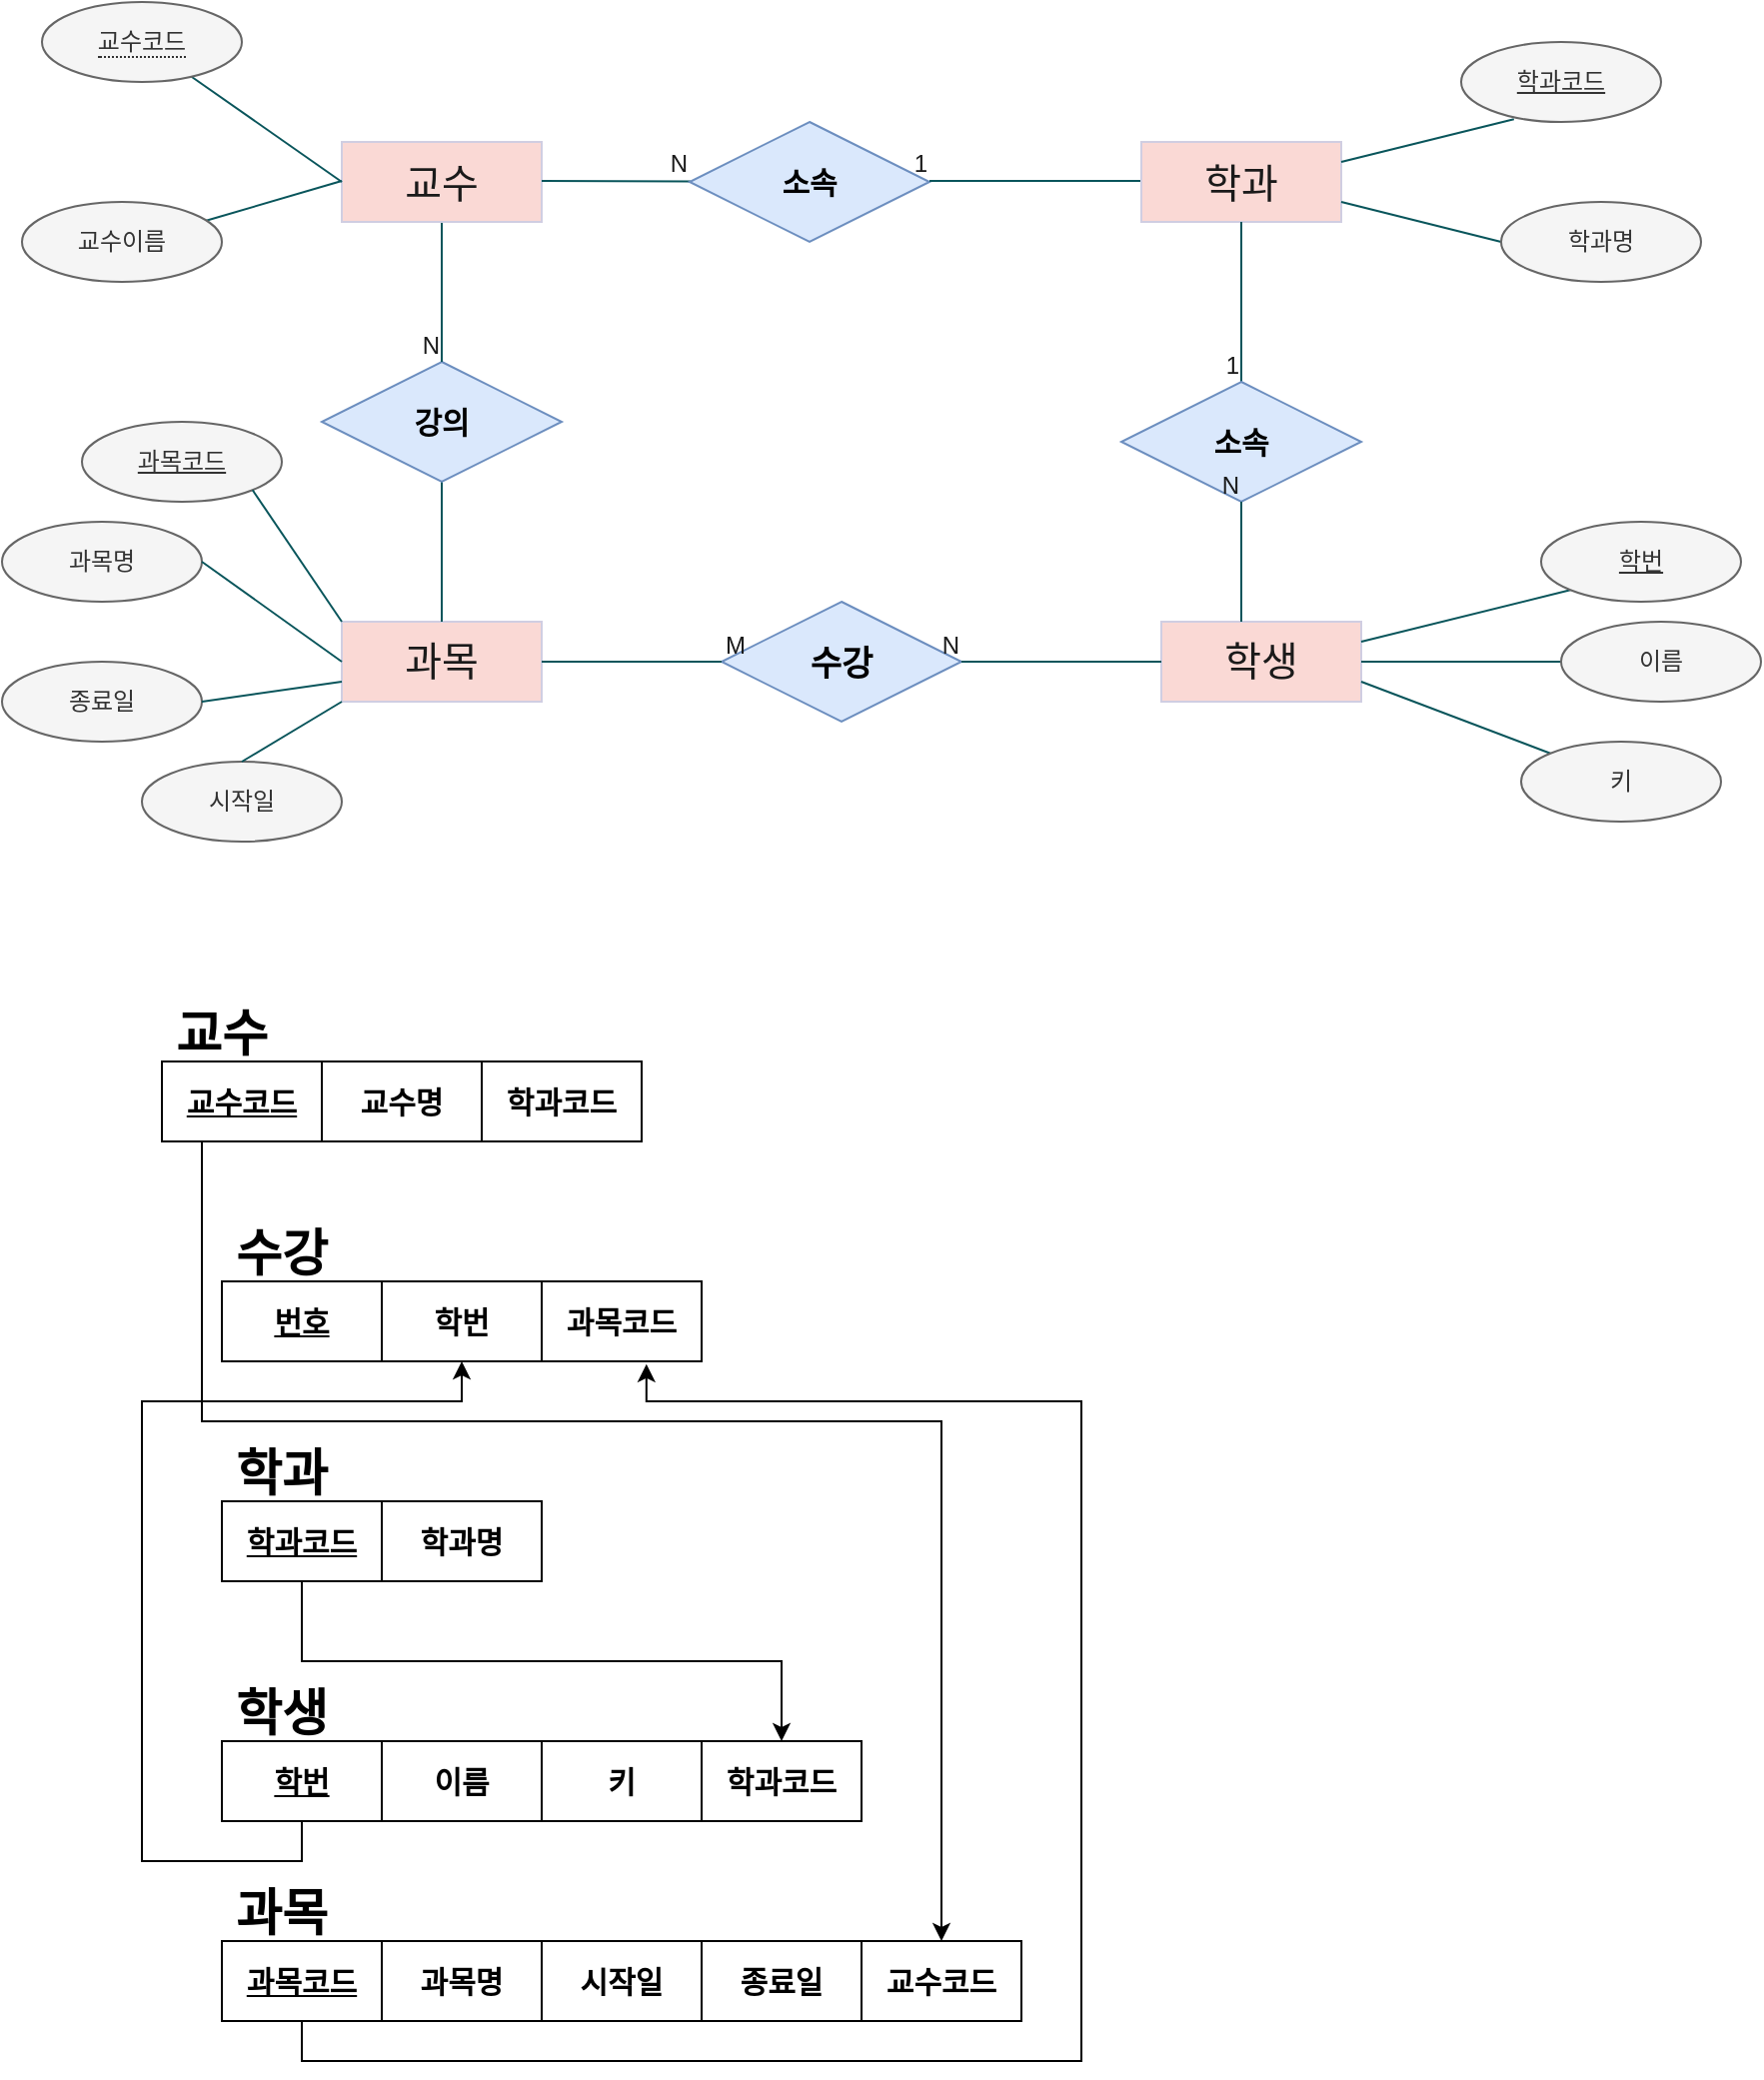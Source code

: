 <mxfile version="21.6.1" type="github">
  <diagram name="페이지-1" id="LqjX61a4NzzyeLhwtiKW">
    <mxGraphModel dx="1050" dy="541" grid="1" gridSize="10" guides="1" tooltips="1" connect="1" arrows="1" fold="1" page="1" pageScale="1" pageWidth="827" pageHeight="1169" math="0" shadow="0">
      <root>
        <mxCell id="0" />
        <mxCell id="1" parent="0" />
        <mxCell id="sbezZ0vjDcKAFP6THF-A-2" value="학생" style="whiteSpace=wrap;html=1;align=center;hachureGap=4;strokeColor=#D0CEE2;fontFamily=Architects Daughter;fontSource=https%3A%2F%2Ffonts.googleapis.com%2Fcss%3Ffamily%3DArchitects%2BDaughter;fontSize=20;fontColor=#1A1A1A;fillColor=#FAD9D5;labelBackgroundColor=none;rounded=0;" parent="1" vertex="1">
          <mxGeometry x="590" y="360" width="100" height="40" as="geometry" />
        </mxCell>
        <mxCell id="sbezZ0vjDcKAFP6THF-A-3" value="과목" style="whiteSpace=wrap;html=1;align=center;hachureGap=4;strokeColor=#D0CEE2;fontFamily=Architects Daughter;fontSource=https%3A%2F%2Ffonts.googleapis.com%2Fcss%3Ffamily%3DArchitects%2BDaughter;fontSize=20;fontColor=#1A1A1A;fillColor=#FAD9D5;labelBackgroundColor=none;rounded=0;" parent="1" vertex="1">
          <mxGeometry x="180" y="360" width="100" height="40" as="geometry" />
        </mxCell>
        <mxCell id="sbezZ0vjDcKAFP6THF-A-5" value="&lt;b&gt;&lt;font style=&quot;font-size: 17px;&quot;&gt;수강&lt;/font&gt;&lt;/b&gt;" style="shape=rhombus;perimeter=rhombusPerimeter;whiteSpace=wrap;html=1;align=center;hachureGap=4;strokeColor=#6c8ebf;fontFamily=Architects Daughter;fontSource=https%3A%2F%2Ffonts.googleapis.com%2Fcss%3Ffamily%3DArchitects%2BDaughter;fontSize=20;fillColor=#dae8fc;labelBackgroundColor=none;rounded=0;" parent="1" vertex="1">
          <mxGeometry x="370" y="350" width="120" height="60" as="geometry" />
        </mxCell>
        <mxCell id="sbezZ0vjDcKAFP6THF-A-9" value="" style="endArrow=none;html=1;rounded=0;strokeColor=#09555B;fontColor=default;labelBackgroundColor=none;" parent="1" edge="1">
          <mxGeometry relative="1" as="geometry">
            <mxPoint x="370" y="380" as="sourcePoint" />
            <mxPoint x="280" y="380" as="targetPoint" />
          </mxGeometry>
        </mxCell>
        <mxCell id="sbezZ0vjDcKAFP6THF-A-10" value="M" style="resizable=0;html=1;whiteSpace=wrap;align=left;verticalAlign=bottom;strokeColor=#D0CEE2;fontColor=#1A1A1A;fillColor=#FAD9D5;labelBackgroundColor=none;rounded=0;" parent="sbezZ0vjDcKAFP6THF-A-9" connectable="0" vertex="1">
          <mxGeometry x="-1" relative="1" as="geometry" />
        </mxCell>
        <mxCell id="sbezZ0vjDcKAFP6THF-A-11" value="" style="resizable=0;html=1;whiteSpace=wrap;align=right;verticalAlign=bottom;strokeColor=#D0CEE2;fontColor=#1A1A1A;fillColor=#FAD9D5;labelBackgroundColor=none;rounded=0;" parent="sbezZ0vjDcKAFP6THF-A-9" connectable="0" vertex="1">
          <mxGeometry x="1" relative="1" as="geometry" />
        </mxCell>
        <mxCell id="sbezZ0vjDcKAFP6THF-A-12" value="" style="endArrow=none;html=1;rounded=0;strokeColor=#09555B;fontColor=default;exitX=0;exitY=0.5;exitDx=0;exitDy=0;labelBackgroundColor=none;entryX=1;entryY=0.5;entryDx=0;entryDy=0;" parent="1" source="sbezZ0vjDcKAFP6THF-A-2" target="sbezZ0vjDcKAFP6THF-A-5" edge="1">
          <mxGeometry relative="1" as="geometry">
            <mxPoint x="580" y="379.5" as="sourcePoint" />
            <mxPoint x="490" y="379.5" as="targetPoint" />
          </mxGeometry>
        </mxCell>
        <mxCell id="sbezZ0vjDcKAFP6THF-A-13" value="N" style="resizable=0;html=1;whiteSpace=wrap;align=right;verticalAlign=bottom;strokeColor=#D0CEE2;fontColor=#1A1A1A;fillColor=#FAD9D5;labelBackgroundColor=none;rounded=0;" parent="sbezZ0vjDcKAFP6THF-A-12" connectable="0" vertex="1">
          <mxGeometry x="1" relative="1" as="geometry" />
        </mxCell>
        <mxCell id="sbezZ0vjDcKAFP6THF-A-14" value="과목코드" style="ellipse;whiteSpace=wrap;html=1;align=center;fontStyle=4;strokeColor=#666666;fontColor=#333333;fillColor=#f5f5f5;labelBackgroundColor=none;rounded=0;" parent="1" vertex="1">
          <mxGeometry x="50" y="260" width="100" height="40" as="geometry" />
        </mxCell>
        <mxCell id="sbezZ0vjDcKAFP6THF-A-15" value="시작일" style="ellipse;whiteSpace=wrap;html=1;align=center;strokeColor=#666666;fontColor=#333333;fillColor=#f5f5f5;labelBackgroundColor=none;rounded=0;" parent="1" vertex="1">
          <mxGeometry x="80" y="430" width="100" height="40" as="geometry" />
        </mxCell>
        <mxCell id="sbezZ0vjDcKAFP6THF-A-16" value="종료일" style="ellipse;whiteSpace=wrap;html=1;align=center;strokeColor=#666666;fontColor=#333333;fillColor=#f5f5f5;labelBackgroundColor=none;rounded=0;" parent="1" vertex="1">
          <mxGeometry x="10" y="380" width="100" height="40" as="geometry" />
        </mxCell>
        <mxCell id="sbezZ0vjDcKAFP6THF-A-17" value="과목명" style="ellipse;whiteSpace=wrap;html=1;align=center;strokeColor=#666666;fontColor=#333333;fillColor=#f5f5f5;labelBackgroundColor=none;rounded=0;" parent="1" vertex="1">
          <mxGeometry x="10" y="310" width="100" height="40" as="geometry" />
        </mxCell>
        <mxCell id="sbezZ0vjDcKAFP6THF-A-18" value="" style="endArrow=none;html=1;rounded=0;strokeColor=#09555B;fontColor=default;entryX=0;entryY=0;entryDx=0;entryDy=0;exitX=1;exitY=1;exitDx=0;exitDy=0;labelBackgroundColor=none;" parent="1" source="sbezZ0vjDcKAFP6THF-A-14" target="sbezZ0vjDcKAFP6THF-A-3" edge="1">
          <mxGeometry relative="1" as="geometry">
            <mxPoint x="140" y="270" as="sourcePoint" />
            <mxPoint x="300" y="270" as="targetPoint" />
          </mxGeometry>
        </mxCell>
        <mxCell id="sbezZ0vjDcKAFP6THF-A-20" value="" style="endArrow=none;html=1;rounded=0;strokeColor=#09555B;fontColor=default;entryX=0;entryY=0.5;entryDx=0;entryDy=0;exitX=1;exitY=0.5;exitDx=0;exitDy=0;labelBackgroundColor=none;" parent="1" source="sbezZ0vjDcKAFP6THF-A-17" target="sbezZ0vjDcKAFP6THF-A-3" edge="1">
          <mxGeometry relative="1" as="geometry">
            <mxPoint x="110" y="329.5" as="sourcePoint" />
            <mxPoint x="270" y="329.5" as="targetPoint" />
          </mxGeometry>
        </mxCell>
        <mxCell id="sbezZ0vjDcKAFP6THF-A-21" value="" style="endArrow=none;html=1;rounded=0;strokeColor=#09555B;fontColor=default;entryX=0;entryY=0.75;entryDx=0;entryDy=0;labelBackgroundColor=none;" parent="1" target="sbezZ0vjDcKAFP6THF-A-3" edge="1">
          <mxGeometry relative="1" as="geometry">
            <mxPoint x="110" y="400" as="sourcePoint" />
            <mxPoint x="270" y="400" as="targetPoint" />
          </mxGeometry>
        </mxCell>
        <mxCell id="sbezZ0vjDcKAFP6THF-A-22" value="" style="endArrow=none;html=1;rounded=0;strokeColor=#09555B;fontColor=default;entryX=0;entryY=1;entryDx=0;entryDy=0;exitX=0.5;exitY=0;exitDx=0;exitDy=0;labelBackgroundColor=none;" parent="1" source="sbezZ0vjDcKAFP6THF-A-15" target="sbezZ0vjDcKAFP6THF-A-3" edge="1">
          <mxGeometry relative="1" as="geometry">
            <mxPoint x="190" y="430" as="sourcePoint" />
            <mxPoint x="350" y="430" as="targetPoint" />
            <Array as="points" />
          </mxGeometry>
        </mxCell>
        <mxCell id="sbezZ0vjDcKAFP6THF-A-24" value="" style="endArrow=none;html=1;rounded=0;strokeColor=#09555B;fontColor=default;exitX=0.5;exitY=0;exitDx=0;exitDy=0;labelBackgroundColor=none;" parent="1" source="sbezZ0vjDcKAFP6THF-A-3" target="sbezZ0vjDcKAFP6THF-A-26" edge="1">
          <mxGeometry relative="1" as="geometry">
            <mxPoint x="220" y="350" as="sourcePoint" />
            <mxPoint x="230" y="250" as="targetPoint" />
          </mxGeometry>
        </mxCell>
        <mxCell id="sbezZ0vjDcKAFP6THF-A-25" value="1" style="resizable=0;html=1;whiteSpace=wrap;align=right;verticalAlign=bottom;strokeColor=#D0CEE2;fontColor=#1A1A1A;fillColor=#FAD9D5;labelBackgroundColor=none;rounded=0;" parent="sbezZ0vjDcKAFP6THF-A-24" connectable="0" vertex="1">
          <mxGeometry x="1" relative="1" as="geometry" />
        </mxCell>
        <mxCell id="sbezZ0vjDcKAFP6THF-A-26" value="&lt;font style=&quot;font-size: 15px;&quot;&gt;&lt;b&gt;강의&lt;/b&gt;&lt;/font&gt;" style="shape=rhombus;perimeter=rhombusPerimeter;whiteSpace=wrap;html=1;align=center;strokeColor=#6c8ebf;fillColor=#dae8fc;labelBackgroundColor=none;rounded=0;" parent="1" vertex="1">
          <mxGeometry x="170" y="230" width="120" height="60" as="geometry" />
        </mxCell>
        <mxCell id="sbezZ0vjDcKAFP6THF-A-27" value="" style="endArrow=none;html=1;rounded=0;strokeColor=#09555B;fontColor=default;entryX=0.5;entryY=0;entryDx=0;entryDy=0;labelBackgroundColor=none;" parent="1" target="sbezZ0vjDcKAFP6THF-A-26" edge="1">
          <mxGeometry relative="1" as="geometry">
            <mxPoint x="230" y="160" as="sourcePoint" />
            <mxPoint x="280" y="210" as="targetPoint" />
          </mxGeometry>
        </mxCell>
        <mxCell id="sbezZ0vjDcKAFP6THF-A-28" value="N" style="resizable=0;html=1;whiteSpace=wrap;align=right;verticalAlign=bottom;strokeColor=#D0CEE2;fontColor=#1A1A1A;fillColor=#FAD9D5;labelBackgroundColor=none;rounded=0;" parent="sbezZ0vjDcKAFP6THF-A-27" connectable="0" vertex="1">
          <mxGeometry x="1" relative="1" as="geometry" />
        </mxCell>
        <mxCell id="sbezZ0vjDcKAFP6THF-A-29" value="&lt;font style=&quot;font-size: 20px;&quot;&gt;교수&lt;/font&gt;" style="whiteSpace=wrap;html=1;align=center;strokeColor=#D0CEE2;fontColor=#1A1A1A;fillColor=#FAD9D5;labelBackgroundColor=none;rounded=0;" parent="1" vertex="1">
          <mxGeometry x="180" y="120" width="100" height="40" as="geometry" />
        </mxCell>
        <mxCell id="sbezZ0vjDcKAFP6THF-A-31" value="" style="endArrow=none;html=1;rounded=0;strokeColor=#09555B;fontColor=default;labelBackgroundColor=none;" parent="1" edge="1">
          <mxGeometry relative="1" as="geometry">
            <mxPoint x="110" y="160" as="sourcePoint" />
            <mxPoint x="180" y="139.5" as="targetPoint" />
          </mxGeometry>
        </mxCell>
        <mxCell id="sbezZ0vjDcKAFP6THF-A-32" value="" style="endArrow=none;html=1;rounded=0;strokeColor=#09555B;fontColor=default;labelBackgroundColor=none;" parent="1" target="sbezZ0vjDcKAFP6THF-A-33" edge="1">
          <mxGeometry relative="1" as="geometry">
            <mxPoint x="180" y="140" as="sourcePoint" />
            <mxPoint x="180" y="130" as="targetPoint" />
          </mxGeometry>
        </mxCell>
        <mxCell id="sbezZ0vjDcKAFP6THF-A-33" value="&lt;span style=&quot;border-bottom: 1px dotted&quot;&gt;교수코드&lt;/span&gt;" style="ellipse;whiteSpace=wrap;html=1;align=center;strokeColor=#666666;fontColor=#333333;fillColor=#f5f5f5;labelBackgroundColor=none;rounded=0;" parent="1" vertex="1">
          <mxGeometry x="30" y="50" width="100" height="40" as="geometry" />
        </mxCell>
        <mxCell id="sbezZ0vjDcKAFP6THF-A-35" value="교수이름" style="ellipse;whiteSpace=wrap;html=1;align=center;strokeColor=#666666;fontColor=#333333;fillColor=#f5f5f5;labelBackgroundColor=none;rounded=0;" parent="1" vertex="1">
          <mxGeometry x="20" y="150" width="100" height="40" as="geometry" />
        </mxCell>
        <mxCell id="sbezZ0vjDcKAFP6THF-A-36" value="" style="endArrow=none;html=1;rounded=0;strokeColor=#09555B;fontColor=default;labelBackgroundColor=none;" parent="1" target="sbezZ0vjDcKAFP6THF-A-38" edge="1">
          <mxGeometry relative="1" as="geometry">
            <mxPoint x="280" y="139.5" as="sourcePoint" />
            <mxPoint x="360" y="140" as="targetPoint" />
          </mxGeometry>
        </mxCell>
        <mxCell id="sbezZ0vjDcKAFP6THF-A-37" value="N" style="resizable=0;html=1;whiteSpace=wrap;align=right;verticalAlign=bottom;strokeColor=#D0CEE2;fontColor=#1A1A1A;fillColor=#FAD9D5;labelBackgroundColor=none;rounded=0;" parent="sbezZ0vjDcKAFP6THF-A-36" connectable="0" vertex="1">
          <mxGeometry x="1" relative="1" as="geometry" />
        </mxCell>
        <mxCell id="sbezZ0vjDcKAFP6THF-A-38" value="&lt;font style=&quot;font-size: 15px;&quot;&gt;&lt;b&gt;소속&lt;/b&gt;&lt;/font&gt;" style="shape=rhombus;perimeter=rhombusPerimeter;whiteSpace=wrap;html=1;align=center;strokeColor=#6c8ebf;fillColor=#dae8fc;labelBackgroundColor=none;rounded=0;" parent="1" vertex="1">
          <mxGeometry x="354" y="110" width="120" height="60" as="geometry" />
        </mxCell>
        <mxCell id="sbezZ0vjDcKAFP6THF-A-39" value="" style="endArrow=none;html=1;rounded=0;strokeColor=#09555B;fontColor=default;labelBackgroundColor=none;" parent="1" edge="1">
          <mxGeometry relative="1" as="geometry">
            <mxPoint x="584" y="139.5" as="sourcePoint" />
            <mxPoint x="474" y="139.5" as="targetPoint" />
            <Array as="points">
              <mxPoint x="534" y="139.5" />
              <mxPoint x="504" y="139.5" />
            </Array>
          </mxGeometry>
        </mxCell>
        <mxCell id="sbezZ0vjDcKAFP6THF-A-40" value="1" style="resizable=0;html=1;whiteSpace=wrap;align=right;verticalAlign=bottom;strokeColor=#D0CEE2;fontColor=#1A1A1A;fillColor=#FAD9D5;labelBackgroundColor=none;rounded=0;" parent="sbezZ0vjDcKAFP6THF-A-39" connectable="0" vertex="1">
          <mxGeometry x="1" relative="1" as="geometry" />
        </mxCell>
        <mxCell id="sbezZ0vjDcKAFP6THF-A-41" value="&lt;font style=&quot;font-size: 20px;&quot;&gt;학과&lt;/font&gt;" style="whiteSpace=wrap;html=1;align=center;strokeColor=#D0CEE2;fontColor=#1A1A1A;fillColor=#FAD9D5;labelBackgroundColor=none;rounded=0;" parent="1" vertex="1">
          <mxGeometry x="580" y="120" width="100" height="40" as="geometry" />
        </mxCell>
        <mxCell id="sbezZ0vjDcKAFP6THF-A-42" value="" style="endArrow=none;html=1;rounded=0;strokeColor=#09555B;fontColor=default;exitX=0.5;exitY=1;exitDx=0;exitDy=0;labelBackgroundColor=none;" parent="1" source="sbezZ0vjDcKAFP6THF-A-41" edge="1">
          <mxGeometry relative="1" as="geometry">
            <mxPoint x="630" y="170" as="sourcePoint" />
            <mxPoint x="630" y="240" as="targetPoint" />
          </mxGeometry>
        </mxCell>
        <mxCell id="sbezZ0vjDcKAFP6THF-A-43" value="1" style="resizable=0;html=1;whiteSpace=wrap;align=right;verticalAlign=bottom;strokeColor=#D0CEE2;fontColor=#1A1A1A;fillColor=#FAD9D5;labelBackgroundColor=none;rounded=0;" parent="sbezZ0vjDcKAFP6THF-A-42" connectable="0" vertex="1">
          <mxGeometry x="1" relative="1" as="geometry" />
        </mxCell>
        <mxCell id="sbezZ0vjDcKAFP6THF-A-45" value="&lt;font style=&quot;font-size: 15px;&quot;&gt;&lt;b&gt;소속&lt;/b&gt;&lt;/font&gt;" style="shape=rhombus;perimeter=rhombusPerimeter;whiteSpace=wrap;html=1;align=center;strokeColor=#6c8ebf;fillColor=#dae8fc;labelBackgroundColor=none;rounded=0;" parent="1" vertex="1">
          <mxGeometry x="570" y="240" width="120" height="60" as="geometry" />
        </mxCell>
        <mxCell id="sbezZ0vjDcKAFP6THF-A-46" value="" style="endArrow=none;html=1;rounded=0;strokeColor=#09555B;fontColor=default;exitX=0.4;exitY=0;exitDx=0;exitDy=0;exitPerimeter=0;labelBackgroundColor=none;" parent="1" source="sbezZ0vjDcKAFP6THF-A-2" edge="1">
          <mxGeometry relative="1" as="geometry">
            <mxPoint x="629.5" y="350" as="sourcePoint" />
            <mxPoint x="630" y="300" as="targetPoint" />
            <Array as="points" />
          </mxGeometry>
        </mxCell>
        <mxCell id="sbezZ0vjDcKAFP6THF-A-47" value="N" style="resizable=0;html=1;whiteSpace=wrap;align=right;verticalAlign=bottom;strokeColor=#D0CEE2;fontColor=#1A1A1A;fillColor=#FAD9D5;labelBackgroundColor=none;rounded=0;" parent="sbezZ0vjDcKAFP6THF-A-46" connectable="0" vertex="1">
          <mxGeometry x="1" relative="1" as="geometry" />
        </mxCell>
        <mxCell id="sbezZ0vjDcKAFP6THF-A-48" value="" style="endArrow=none;html=1;rounded=0;strokeColor=#09555B;fontColor=default;exitX=1;exitY=0.25;exitDx=0;exitDy=0;entryX=0.264;entryY=0.965;entryDx=0;entryDy=0;entryPerimeter=0;labelBackgroundColor=none;" parent="1" source="sbezZ0vjDcKAFP6THF-A-41" target="sbezZ0vjDcKAFP6THF-A-50" edge="1">
          <mxGeometry relative="1" as="geometry">
            <mxPoint x="560" y="69.5" as="sourcePoint" />
            <mxPoint x="710" y="80" as="targetPoint" />
          </mxGeometry>
        </mxCell>
        <mxCell id="sbezZ0vjDcKAFP6THF-A-49" value="" style="endArrow=none;html=1;rounded=0;strokeColor=#09555B;fontColor=default;entryX=0;entryY=0.5;entryDx=0;entryDy=0;labelBackgroundColor=none;" parent="1" target="sbezZ0vjDcKAFP6THF-A-52" edge="1">
          <mxGeometry relative="1" as="geometry">
            <mxPoint x="680" y="150" as="sourcePoint" />
            <mxPoint x="770" y="170" as="targetPoint" />
          </mxGeometry>
        </mxCell>
        <mxCell id="sbezZ0vjDcKAFP6THF-A-50" value="학과코드" style="ellipse;whiteSpace=wrap;html=1;align=center;fontStyle=4;strokeColor=#666666;fontColor=#333333;fillColor=#f5f5f5;labelBackgroundColor=none;rounded=0;" parent="1" vertex="1">
          <mxGeometry x="740" y="70" width="100" height="40" as="geometry" />
        </mxCell>
        <mxCell id="sbezZ0vjDcKAFP6THF-A-52" value="학과명" style="ellipse;whiteSpace=wrap;html=1;align=center;strokeColor=#666666;fontColor=#333333;fillColor=#f5f5f5;labelBackgroundColor=none;rounded=0;" parent="1" vertex="1">
          <mxGeometry x="760" y="150" width="100" height="40" as="geometry" />
        </mxCell>
        <mxCell id="sbezZ0vjDcKAFP6THF-A-53" value="" style="endArrow=none;html=1;rounded=0;strokeColor=#09555B;fontColor=#1A1A1A;entryX=0;entryY=1;entryDx=0;entryDy=0;" parent="1" target="sbezZ0vjDcKAFP6THF-A-57" edge="1">
          <mxGeometry relative="1" as="geometry">
            <mxPoint x="690" y="370" as="sourcePoint" />
            <mxPoint x="780" y="350" as="targetPoint" />
          </mxGeometry>
        </mxCell>
        <mxCell id="sbezZ0vjDcKAFP6THF-A-54" value="" style="endArrow=none;html=1;rounded=0;strokeColor=#09555B;fontColor=#1A1A1A;" parent="1" edge="1">
          <mxGeometry relative="1" as="geometry">
            <mxPoint x="690" y="380" as="sourcePoint" />
            <mxPoint x="790" y="380" as="targetPoint" />
          </mxGeometry>
        </mxCell>
        <mxCell id="sbezZ0vjDcKAFP6THF-A-55" value="" style="endArrow=none;html=1;rounded=0;strokeColor=#09555B;fontColor=#1A1A1A;entryX=0;entryY=0;entryDx=0;entryDy=0;" parent="1" target="sbezZ0vjDcKAFP6THF-A-56" edge="1">
          <mxGeometry relative="1" as="geometry">
            <mxPoint x="690" y="390" as="sourcePoint" />
            <mxPoint x="780.04" y="430" as="targetPoint" />
          </mxGeometry>
        </mxCell>
        <mxCell id="sbezZ0vjDcKAFP6THF-A-56" value="키" style="ellipse;whiteSpace=wrap;html=1;align=center;strokeColor=#666666;fontColor=#333333;fillColor=#f5f5f5;rounded=0;" parent="1" vertex="1">
          <mxGeometry x="770" y="420" width="100" height="40" as="geometry" />
        </mxCell>
        <mxCell id="sbezZ0vjDcKAFP6THF-A-57" value="학번" style="ellipse;whiteSpace=wrap;html=1;align=center;fontStyle=4;strokeColor=#666666;fontColor=#333333;fillColor=#f5f5f5;rounded=0;" parent="1" vertex="1">
          <mxGeometry x="780" y="310" width="100" height="40" as="geometry" />
        </mxCell>
        <mxCell id="sbezZ0vjDcKAFP6THF-A-58" value="이름" style="ellipse;whiteSpace=wrap;html=1;align=center;strokeColor=#666666;fontColor=#333333;fillColor=#f5f5f5;rounded=0;" parent="1" vertex="1">
          <mxGeometry x="790" y="360" width="100" height="40" as="geometry" />
        </mxCell>
        <mxCell id="0E4XccRk3ucCvdPkrqyj-163" style="edgeStyle=orthogonalEdgeStyle;rounded=0;orthogonalLoop=1;jettySize=auto;html=1;exitX=0.5;exitY=1;exitDx=0;exitDy=0;entryX=0.5;entryY=0;entryDx=0;entryDy=0;" edge="1" parent="1" source="0E4XccRk3ucCvdPkrqyj-136" target="0E4XccRk3ucCvdPkrqyj-161">
          <mxGeometry relative="1" as="geometry">
            <Array as="points">
              <mxPoint x="110" y="620" />
              <mxPoint x="110" y="760" />
              <mxPoint x="480" y="760" />
            </Array>
          </mxGeometry>
        </mxCell>
        <mxCell id="0E4XccRk3ucCvdPkrqyj-136" value="교수코드" style="rounded=0;whiteSpace=wrap;html=1;fontSize=15;fontStyle=5" vertex="1" parent="1">
          <mxGeometry x="90" y="580" width="80" height="40" as="geometry" />
        </mxCell>
        <mxCell id="0E4XccRk3ucCvdPkrqyj-137" value="학번" style="rounded=0;whiteSpace=wrap;html=1;fontSize=15;fontStyle=1" vertex="1" parent="1">
          <mxGeometry x="200" y="690" width="80" height="40" as="geometry" />
        </mxCell>
        <mxCell id="0E4XccRk3ucCvdPkrqyj-138" value="번호" style="rounded=0;whiteSpace=wrap;html=1;fontSize=15;fontStyle=5" vertex="1" parent="1">
          <mxGeometry x="120" y="690" width="80" height="40" as="geometry" />
        </mxCell>
        <mxCell id="0E4XccRk3ucCvdPkrqyj-139" value="교수명" style="rounded=0;whiteSpace=wrap;html=1;fontSize=15;fontStyle=1" vertex="1" parent="1">
          <mxGeometry x="170" y="580" width="80" height="40" as="geometry" />
        </mxCell>
        <mxCell id="0E4XccRk3ucCvdPkrqyj-141" value="과목코드" style="rounded=0;whiteSpace=wrap;html=1;fontSize=15;fontStyle=1" vertex="1" parent="1">
          <mxGeometry x="280" y="690" width="80" height="40" as="geometry" />
        </mxCell>
        <mxCell id="0E4XccRk3ucCvdPkrqyj-142" value="&lt;b&gt;&lt;font style=&quot;font-size: 25px;&quot;&gt;교수&lt;/font&gt;&lt;/b&gt;" style="text;html=1;strokeColor=none;fillColor=none;align=center;verticalAlign=middle;whiteSpace=wrap;rounded=0;" vertex="1" parent="1">
          <mxGeometry x="90" y="550" width="60" height="30" as="geometry" />
        </mxCell>
        <mxCell id="0E4XccRk3ucCvdPkrqyj-143" value="&lt;font style=&quot;&quot;&gt;&lt;font style=&quot;font-size: 25px;&quot;&gt;&lt;b&gt;수강&lt;/b&gt;&lt;/font&gt;&lt;br&gt;&lt;/font&gt;" style="text;html=1;strokeColor=none;fillColor=none;align=center;verticalAlign=middle;whiteSpace=wrap;rounded=0;" vertex="1" parent="1">
          <mxGeometry x="120" y="660" width="60" height="30" as="geometry" />
        </mxCell>
        <mxCell id="0E4XccRk3ucCvdPkrqyj-162" style="edgeStyle=orthogonalEdgeStyle;rounded=0;orthogonalLoop=1;jettySize=auto;html=1;exitX=0.5;exitY=1;exitDx=0;exitDy=0;entryX=0.5;entryY=0;entryDx=0;entryDy=0;" edge="1" parent="1" source="0E4XccRk3ucCvdPkrqyj-144" target="0E4XccRk3ucCvdPkrqyj-153">
          <mxGeometry relative="1" as="geometry" />
        </mxCell>
        <mxCell id="0E4XccRk3ucCvdPkrqyj-144" value="학과코드" style="rounded=0;whiteSpace=wrap;html=1;fontSize=15;fontStyle=5" vertex="1" parent="1">
          <mxGeometry x="120" y="800" width="80" height="40" as="geometry" />
        </mxCell>
        <mxCell id="0E4XccRk3ucCvdPkrqyj-145" value="학과명" style="rounded=0;whiteSpace=wrap;html=1;fontSize=15;fontStyle=1" vertex="1" parent="1">
          <mxGeometry x="200" y="800" width="80" height="40" as="geometry" />
        </mxCell>
        <mxCell id="0E4XccRk3ucCvdPkrqyj-146" value="키" style="rounded=0;whiteSpace=wrap;html=1;fontSize=15;fontStyle=1" vertex="1" parent="1">
          <mxGeometry x="280" y="920" width="80" height="40" as="geometry" />
        </mxCell>
        <mxCell id="0E4XccRk3ucCvdPkrqyj-147" value="이름" style="rounded=0;whiteSpace=wrap;html=1;fontSize=15;fontStyle=1" vertex="1" parent="1">
          <mxGeometry x="200" y="920" width="80" height="40" as="geometry" />
        </mxCell>
        <mxCell id="0E4XccRk3ucCvdPkrqyj-164" style="edgeStyle=orthogonalEdgeStyle;rounded=0;orthogonalLoop=1;jettySize=auto;html=1;exitX=0.5;exitY=1;exitDx=0;exitDy=0;entryX=0.5;entryY=1;entryDx=0;entryDy=0;" edge="1" parent="1" source="0E4XccRk3ucCvdPkrqyj-148" target="0E4XccRk3ucCvdPkrqyj-137">
          <mxGeometry relative="1" as="geometry">
            <Array as="points">
              <mxPoint x="160" y="980" />
              <mxPoint x="80" y="980" />
              <mxPoint x="80" y="750" />
              <mxPoint x="240" y="750" />
            </Array>
          </mxGeometry>
        </mxCell>
        <mxCell id="0E4XccRk3ucCvdPkrqyj-148" value="학번" style="rounded=0;whiteSpace=wrap;html=1;fontSize=15;fontStyle=5" vertex="1" parent="1">
          <mxGeometry x="120" y="920" width="80" height="40" as="geometry" />
        </mxCell>
        <mxCell id="0E4XccRk3ucCvdPkrqyj-150" value="&lt;span style=&quot;font-size: 25px;&quot;&gt;학과&lt;/span&gt;" style="text;html=1;strokeColor=none;fillColor=none;align=center;verticalAlign=middle;whiteSpace=wrap;rounded=0;fontStyle=1" vertex="1" parent="1">
          <mxGeometry x="120" y="770" width="60" height="30" as="geometry" />
        </mxCell>
        <mxCell id="0E4XccRk3ucCvdPkrqyj-152" value="학생" style="text;html=1;strokeColor=none;fillColor=none;align=center;verticalAlign=middle;whiteSpace=wrap;rounded=0;fontStyle=1;fontSize=25;" vertex="1" parent="1">
          <mxGeometry x="120" y="890" width="60" height="30" as="geometry" />
        </mxCell>
        <mxCell id="0E4XccRk3ucCvdPkrqyj-153" value="&lt;font style=&quot;font-size: 15px;&quot;&gt;&lt;b&gt;학과코드&lt;/b&gt;&lt;/font&gt;" style="rounded=0;whiteSpace=wrap;html=1;" vertex="1" parent="1">
          <mxGeometry x="360" y="920" width="80" height="40" as="geometry" />
        </mxCell>
        <mxCell id="0E4XccRk3ucCvdPkrqyj-154" value="&lt;font style=&quot;font-size: 15px;&quot;&gt;&lt;b&gt;학과코드&lt;/b&gt;&lt;/font&gt;" style="rounded=0;whiteSpace=wrap;html=1;" vertex="1" parent="1">
          <mxGeometry x="250" y="580" width="80" height="40" as="geometry" />
        </mxCell>
        <mxCell id="0E4XccRk3ucCvdPkrqyj-155" value="&lt;b&gt;&lt;font style=&quot;font-size: 25px;&quot;&gt;과목&lt;/font&gt;&lt;/b&gt;" style="text;html=1;strokeColor=none;fillColor=none;align=center;verticalAlign=middle;whiteSpace=wrap;rounded=0;" vertex="1" parent="1">
          <mxGeometry x="120" y="990" width="60" height="30" as="geometry" />
        </mxCell>
        <mxCell id="0E4XccRk3ucCvdPkrqyj-157" value="종료일" style="rounded=0;whiteSpace=wrap;html=1;fontSize=15;fontStyle=1" vertex="1" parent="1">
          <mxGeometry x="360" y="1020" width="80" height="40" as="geometry" />
        </mxCell>
        <mxCell id="0E4XccRk3ucCvdPkrqyj-158" value="시작일" style="rounded=0;whiteSpace=wrap;html=1;fontSize=15;fontStyle=1" vertex="1" parent="1">
          <mxGeometry x="280" y="1020" width="80" height="40" as="geometry" />
        </mxCell>
        <mxCell id="0E4XccRk3ucCvdPkrqyj-159" value="과목명" style="rounded=0;whiteSpace=wrap;html=1;fontSize=15;fontStyle=1" vertex="1" parent="1">
          <mxGeometry x="200" y="1020" width="80" height="40" as="geometry" />
        </mxCell>
        <mxCell id="0E4XccRk3ucCvdPkrqyj-165" style="edgeStyle=orthogonalEdgeStyle;rounded=0;orthogonalLoop=1;jettySize=auto;html=1;exitX=0.5;exitY=1;exitDx=0;exitDy=0;entryX=0.655;entryY=1.035;entryDx=0;entryDy=0;entryPerimeter=0;" edge="1" parent="1" source="0E4XccRk3ucCvdPkrqyj-160" target="0E4XccRk3ucCvdPkrqyj-141">
          <mxGeometry relative="1" as="geometry">
            <Array as="points">
              <mxPoint x="160" y="1080" />
              <mxPoint x="550" y="1080" />
              <mxPoint x="550" y="750" />
              <mxPoint x="332" y="750" />
            </Array>
          </mxGeometry>
        </mxCell>
        <mxCell id="0E4XccRk3ucCvdPkrqyj-160" value="과목코드" style="rounded=0;whiteSpace=wrap;html=1;fontSize=15;fontStyle=5" vertex="1" parent="1">
          <mxGeometry x="120" y="1020" width="80" height="40" as="geometry" />
        </mxCell>
        <mxCell id="0E4XccRk3ucCvdPkrqyj-161" value="교수코드" style="rounded=0;whiteSpace=wrap;html=1;fontSize=15;fontStyle=1" vertex="1" parent="1">
          <mxGeometry x="440" y="1020" width="80" height="40" as="geometry" />
        </mxCell>
      </root>
    </mxGraphModel>
  </diagram>
</mxfile>

